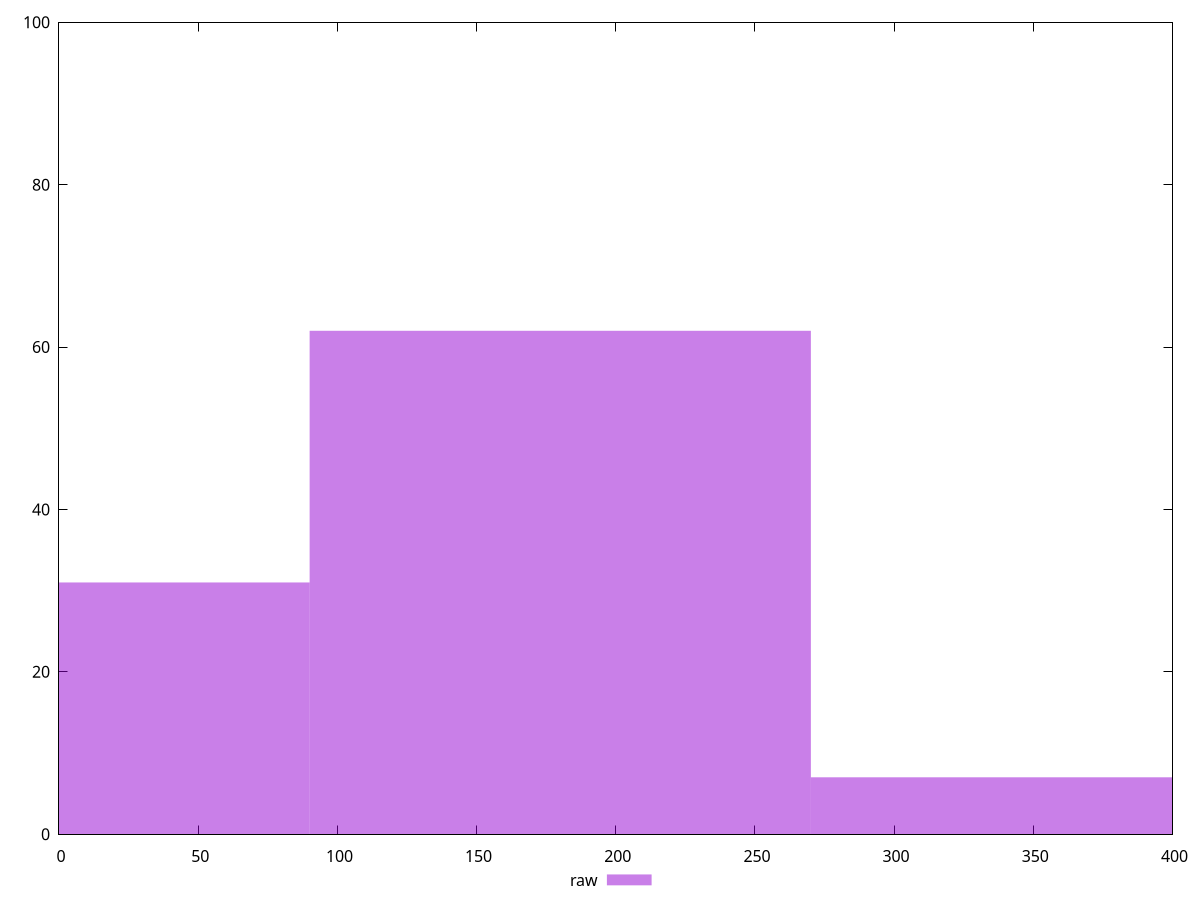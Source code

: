 reset

$raw <<EOF
180.0623973666168 62
360.1247947332336 7
0 31
EOF

set key outside below
set boxwidth 180.0623973666168
set xrange [0:400]
set yrange [0:100]
set trange [0:100]
set style fill transparent solid 0.5 noborder
set terminal svg size 640, 490 enhanced background rgb 'white'
set output "reprap/uses-optimized-images/samples/pages+cached+noexternal+nomedia+nocss+nojs/raw/histogram.svg"

plot $raw title "raw" with boxes

reset

